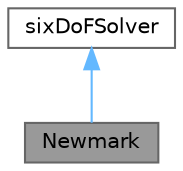 digraph "Newmark"
{
 // LATEX_PDF_SIZE
  bgcolor="transparent";
  edge [fontname=Helvetica,fontsize=10,labelfontname=Helvetica,labelfontsize=10];
  node [fontname=Helvetica,fontsize=10,shape=box,height=0.2,width=0.4];
  Node1 [id="Node000001",label="Newmark",height=0.2,width=0.4,color="gray40", fillcolor="grey60", style="filled", fontcolor="black",tooltip="Newmark 2nd-order time-integrator for 6DoF solid-body motion."];
  Node2 -> Node1 [id="edge1_Node000001_Node000002",dir="back",color="steelblue1",style="solid",tooltip=" "];
  Node2 [id="Node000002",label="sixDoFSolver",height=0.2,width=0.4,color="gray40", fillcolor="white", style="filled",URL="$classFoam_1_1sixDoFSolver.html",tooltip=" "];
}
